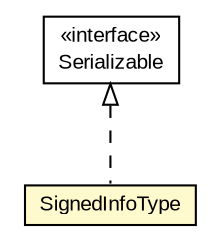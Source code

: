 #!/usr/local/bin/dot
#
# Class diagram 
# Generated by UMLGraph version R5_6-24-gf6e263 (http://www.umlgraph.org/)
#

digraph G {
	edge [fontname="arial",fontsize=10,labelfontname="arial",labelfontsize=10];
	node [fontname="arial",fontsize=10,shape=plaintext];
	nodesep=0.25;
	ranksep=0.5;
	// eu.europa.esig.jaxb.xmldsig.SignedInfoType
	c659752 [label=<<table title="eu.europa.esig.jaxb.xmldsig.SignedInfoType" border="0" cellborder="1" cellspacing="0" cellpadding="2" port="p" bgcolor="lemonChiffon" href="./SignedInfoType.html">
		<tr><td><table border="0" cellspacing="0" cellpadding="1">
<tr><td align="center" balign="center"> SignedInfoType </td></tr>
		</table></td></tr>
		</table>>, URL="./SignedInfoType.html", fontname="arial", fontcolor="black", fontsize=10.0];
	//eu.europa.esig.jaxb.xmldsig.SignedInfoType implements java.io.Serializable
	c659944:p -> c659752:p [dir=back,arrowtail=empty,style=dashed];
	// java.io.Serializable
	c659944 [label=<<table title="java.io.Serializable" border="0" cellborder="1" cellspacing="0" cellpadding="2" port="p" href="http://java.sun.com/j2se/1.4.2/docs/api/java/io/Serializable.html">
		<tr><td><table border="0" cellspacing="0" cellpadding="1">
<tr><td align="center" balign="center"> &#171;interface&#187; </td></tr>
<tr><td align="center" balign="center"> Serializable </td></tr>
		</table></td></tr>
		</table>>, URL="http://java.sun.com/j2se/1.4.2/docs/api/java/io/Serializable.html", fontname="arial", fontcolor="black", fontsize=10.0];
}

